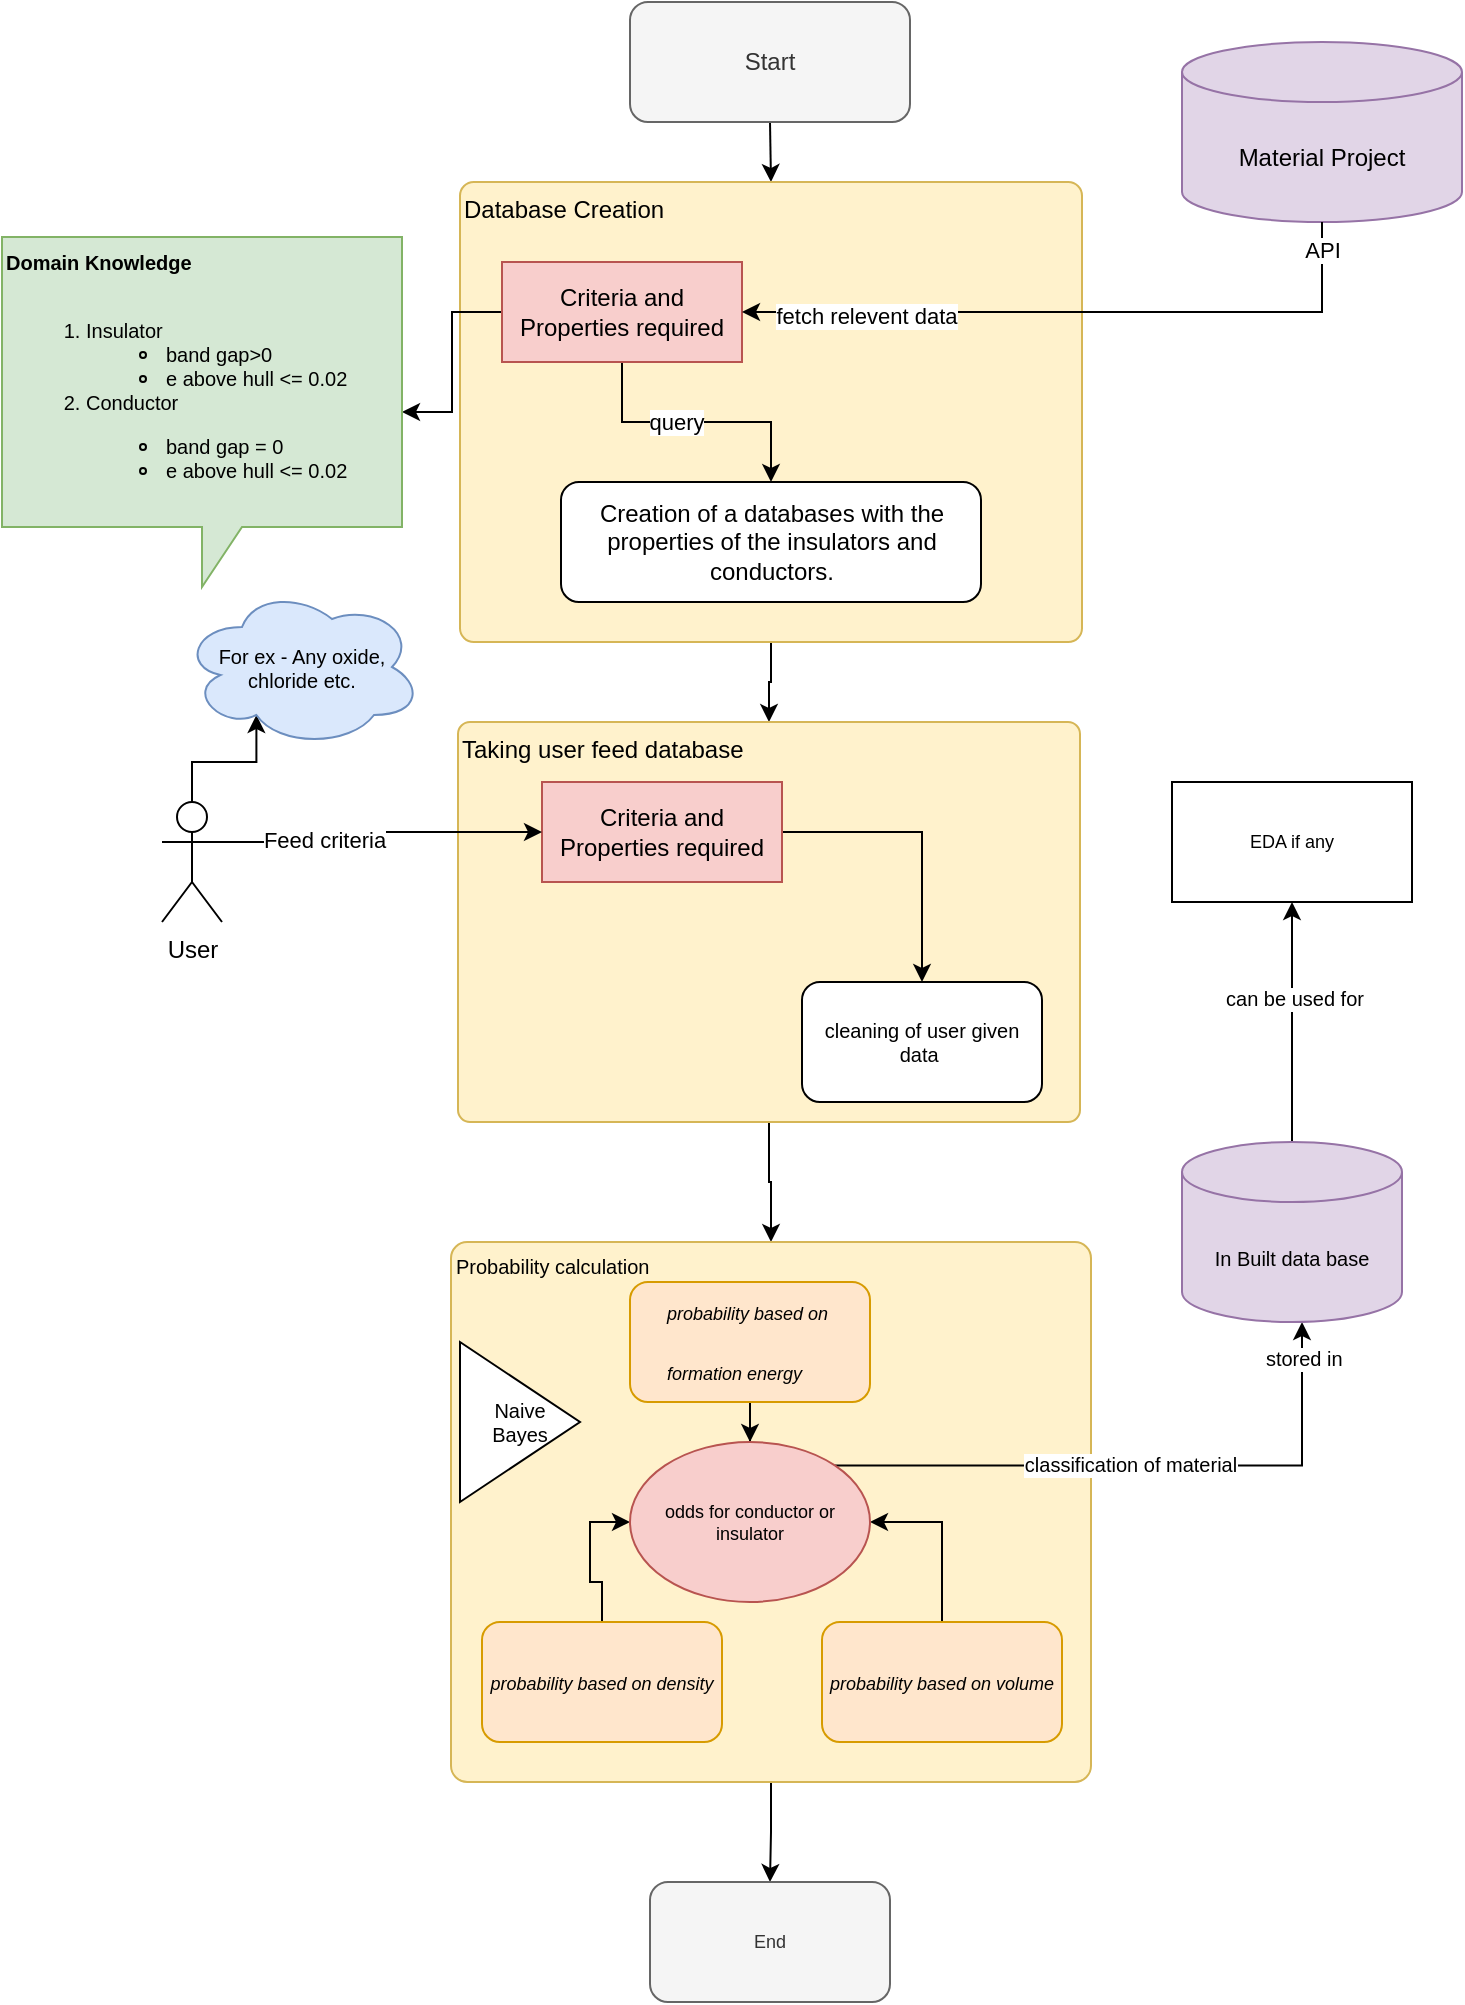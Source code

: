 <mxfile version="20.5.2" type="github"><diagram id="Oz3dzmX1ROrw0n322Tii" name="Page-1"><mxGraphModel dx="865" dy="1645" grid="1" gridSize="10" guides="1" tooltips="1" connect="1" arrows="1" fold="1" page="1" pageScale="1" pageWidth="827" pageHeight="1169" math="0" shadow="0"><root><mxCell id="0"/><mxCell id="1" parent="0"/><mxCell id="VuXSHDpWsT8eohkzpVAj-3" value="Material Project" style="shape=cylinder3;whiteSpace=wrap;html=1;boundedLbl=1;backgroundOutline=1;size=15;fillColor=#e1d5e7;strokeColor=#9673a6;" vertex="1" parent="1"><mxGeometry x="620" y="-1120" width="140" height="90" as="geometry"/></mxCell><mxCell id="VuXSHDpWsT8eohkzpVAj-22" style="edgeStyle=orthogonalEdgeStyle;rounded=0;orthogonalLoop=1;jettySize=auto;html=1;exitX=0.5;exitY=1;exitDx=0;exitDy=0;entryX=0.5;entryY=0;entryDx=0;entryDy=0;" edge="1" parent="1" source="VuXSHDpWsT8eohkzpVAj-5" target="VuXSHDpWsT8eohkzpVAj-6"><mxGeometry relative="1" as="geometry"/></mxCell><mxCell id="VuXSHDpWsT8eohkzpVAj-5" value="Start" style="rounded=1;whiteSpace=wrap;html=1;fillColor=#f5f5f5;fontColor=#333333;strokeColor=#666666;" vertex="1" parent="1"><mxGeometry x="344" y="-1140" width="140" height="60" as="geometry"/></mxCell><mxCell id="VuXSHDpWsT8eohkzpVAj-50" style="edgeStyle=orthogonalEdgeStyle;rounded=0;orthogonalLoop=1;jettySize=auto;html=1;entryX=0.5;entryY=0;entryDx=0;entryDy=0;fontSize=10;" edge="1" parent="1" source="VuXSHDpWsT8eohkzpVAj-6" target="VuXSHDpWsT8eohkzpVAj-28"><mxGeometry relative="1" as="geometry"/></mxCell><mxCell id="VuXSHDpWsT8eohkzpVAj-6" value="&lt;div&gt;Database Creation&lt;/div&gt;" style="rounded=1;whiteSpace=wrap;html=1;arcSize=3;horizontal=1;verticalAlign=top;align=left;labelBackgroundColor=none;fillColor=#fff2cc;strokeColor=#d6b656;" vertex="1" parent="1"><mxGeometry x="259" y="-1050" width="311" height="230" as="geometry"/></mxCell><mxCell id="VuXSHDpWsT8eohkzpVAj-9" value="&lt;span data-darkreader-inline-color=&quot;&quot; data-darkreader-inline-bgcolor=&quot;&quot; style=&quot;text-align: left; background-color: initial; color: rgb(0, 0, 0); --darkreader-inline-bgcolor: initial; --darkreader-inline-color:#e8e6e3;&quot;&gt;Creation of a databases with the properties of the insulators and conductors.&lt;/span&gt;" style="rounded=1;whiteSpace=wrap;html=1;" vertex="1" parent="1"><mxGeometry x="309.5" y="-900" width="210" height="60" as="geometry"/></mxCell><mxCell id="VuXSHDpWsT8eohkzpVAj-13" style="edgeStyle=orthogonalEdgeStyle;rounded=0;orthogonalLoop=1;jettySize=auto;html=1;exitX=0.5;exitY=1;exitDx=0;exitDy=0;entryX=0.5;entryY=0;entryDx=0;entryDy=0;" edge="1" parent="1" source="VuXSHDpWsT8eohkzpVAj-10" target="VuXSHDpWsT8eohkzpVAj-9"><mxGeometry relative="1" as="geometry"/></mxCell><mxCell id="VuXSHDpWsT8eohkzpVAj-14" value="query" style="edgeLabel;html=1;align=center;verticalAlign=middle;resizable=0;points=[];" vertex="1" connectable="0" parent="VuXSHDpWsT8eohkzpVAj-13"><mxGeometry x="-0.161" relative="1" as="geometry"><mxPoint as="offset"/></mxGeometry></mxCell><mxCell id="VuXSHDpWsT8eohkzpVAj-36" style="edgeStyle=orthogonalEdgeStyle;rounded=0;orthogonalLoop=1;jettySize=auto;html=1;exitX=0;exitY=0.5;exitDx=0;exitDy=0;fontSize=10;" edge="1" parent="1" source="VuXSHDpWsT8eohkzpVAj-10" target="VuXSHDpWsT8eohkzpVAj-35"><mxGeometry relative="1" as="geometry"/></mxCell><mxCell id="VuXSHDpWsT8eohkzpVAj-10" value="Criteria and Properties required" style="rounded=0;whiteSpace=wrap;html=1;fillColor=#f8cecc;strokeColor=#b85450;" vertex="1" parent="1"><mxGeometry x="280" y="-1010" width="120" height="50" as="geometry"/></mxCell><mxCell id="VuXSHDpWsT8eohkzpVAj-8" style="edgeStyle=orthogonalEdgeStyle;rounded=0;orthogonalLoop=1;jettySize=auto;html=1;exitX=0.5;exitY=1;exitDx=0;exitDy=0;exitPerimeter=0;entryX=1;entryY=0.5;entryDx=0;entryDy=0;" edge="1" parent="1" source="VuXSHDpWsT8eohkzpVAj-3" target="VuXSHDpWsT8eohkzpVAj-10"><mxGeometry relative="1" as="geometry"/></mxCell><mxCell id="VuXSHDpWsT8eohkzpVAj-20" value="fetch relevent&amp;nbsp;data" style="edgeLabel;html=1;align=center;verticalAlign=middle;resizable=0;points=[];" vertex="1" connectable="0" parent="VuXSHDpWsT8eohkzpVAj-8"><mxGeometry x="0.632" y="2" relative="1" as="geometry"><mxPoint as="offset"/></mxGeometry></mxCell><mxCell id="VuXSHDpWsT8eohkzpVAj-21" value="API" style="edgeLabel;html=1;align=center;verticalAlign=middle;resizable=0;points=[];" vertex="1" connectable="0" parent="VuXSHDpWsT8eohkzpVAj-8"><mxGeometry x="-0.916" relative="1" as="geometry"><mxPoint as="offset"/></mxGeometry></mxCell><mxCell id="VuXSHDpWsT8eohkzpVAj-40" style="edgeStyle=orthogonalEdgeStyle;rounded=0;orthogonalLoop=1;jettySize=auto;html=1;exitX=0.5;exitY=0;exitDx=0;exitDy=0;exitPerimeter=0;entryX=0.31;entryY=0.8;entryDx=0;entryDy=0;entryPerimeter=0;fontSize=10;" edge="1" parent="1" source="VuXSHDpWsT8eohkzpVAj-24" target="VuXSHDpWsT8eohkzpVAj-38"><mxGeometry relative="1" as="geometry"/></mxCell><mxCell id="VuXSHDpWsT8eohkzpVAj-24" value="User" style="shape=umlActor;verticalLabelPosition=bottom;verticalAlign=top;html=1;outlineConnect=0;" vertex="1" parent="1"><mxGeometry x="110" y="-740" width="30" height="60" as="geometry"/></mxCell><mxCell id="VuXSHDpWsT8eohkzpVAj-49" value="" style="edgeStyle=orthogonalEdgeStyle;rounded=0;orthogonalLoop=1;jettySize=auto;html=1;fontSize=10;" edge="1" parent="1" source="VuXSHDpWsT8eohkzpVAj-28" target="VuXSHDpWsT8eohkzpVAj-46"><mxGeometry relative="1" as="geometry"/></mxCell><mxCell id="VuXSHDpWsT8eohkzpVAj-28" value="Taking user feed database&amp;nbsp;" style="rounded=1;whiteSpace=wrap;html=1;arcSize=3;horizontal=1;verticalAlign=top;align=left;fillColor=#fff2cc;strokeColor=#d6b656;" vertex="1" parent="1"><mxGeometry x="258" y="-780" width="311" height="200" as="geometry"/></mxCell><mxCell id="VuXSHDpWsT8eohkzpVAj-43" style="edgeStyle=orthogonalEdgeStyle;rounded=0;orthogonalLoop=1;jettySize=auto;html=1;fontSize=10;" edge="1" parent="1" source="VuXSHDpWsT8eohkzpVAj-30" target="VuXSHDpWsT8eohkzpVAj-42"><mxGeometry relative="1" as="geometry"/></mxCell><mxCell id="VuXSHDpWsT8eohkzpVAj-30" value="Criteria and Properties required" style="rounded=0;whiteSpace=wrap;html=1;fillColor=#f8cecc;strokeColor=#b85450;" vertex="1" parent="1"><mxGeometry x="300" y="-750" width="120" height="50" as="geometry"/></mxCell><mxCell id="VuXSHDpWsT8eohkzpVAj-31" style="edgeStyle=orthogonalEdgeStyle;rounded=0;orthogonalLoop=1;jettySize=auto;html=1;exitX=1;exitY=0.333;exitDx=0;exitDy=0;exitPerimeter=0;entryX=0;entryY=0.5;entryDx=0;entryDy=0;" edge="1" parent="1" source="VuXSHDpWsT8eohkzpVAj-24" target="VuXSHDpWsT8eohkzpVAj-30"><mxGeometry relative="1" as="geometry"/></mxCell><mxCell id="VuXSHDpWsT8eohkzpVAj-32" value="Feed criteria" style="edgeLabel;html=1;align=center;verticalAlign=middle;resizable=0;points=[];" vertex="1" connectable="0" parent="VuXSHDpWsT8eohkzpVAj-31"><mxGeometry x="-0.382" y="1" relative="1" as="geometry"><mxPoint as="offset"/></mxGeometry></mxCell><mxCell id="VuXSHDpWsT8eohkzpVAj-35" value="&lt;font size=&quot;1&quot;&gt;&lt;b&gt;Domain Knowledge&lt;/b&gt;&lt;br&gt;&lt;br&gt;&lt;ol&gt;&lt;li&gt;Insulator&lt;/li&gt;&lt;ul&gt;&lt;li&gt;band gap&amp;gt;0&lt;/li&gt;&lt;li&gt;e above hull &amp;lt;= 0.02&lt;/li&gt;&lt;/ul&gt;&lt;li&gt;Conductor&lt;/li&gt;&lt;/ol&gt;&lt;ul&gt;&lt;ul&gt;&lt;li&gt;&lt;font size=&quot;1&quot;&gt;band gap = 0&lt;/font&gt;&lt;/li&gt;&lt;li&gt;&lt;font size=&quot;1&quot;&gt;e above hull &amp;lt;= 0.02&lt;/font&gt;&lt;/li&gt;&lt;/ul&gt;&lt;/ul&gt;&lt;/font&gt;" style="shape=callout;whiteSpace=wrap;html=1;perimeter=calloutPerimeter;fontSize=9;verticalAlign=top;align=left;fillColor=#d5e8d4;strokeColor=#82b366;" vertex="1" parent="1"><mxGeometry x="30" y="-1022.5" width="200" height="175" as="geometry"/></mxCell><mxCell id="VuXSHDpWsT8eohkzpVAj-38" value="For ex - Any oxide, chloride etc." style="ellipse;shape=cloud;whiteSpace=wrap;html=1;fontSize=10;fillColor=#dae8fc;strokeColor=#6c8ebf;" vertex="1" parent="1"><mxGeometry x="120" y="-847.5" width="120" height="80" as="geometry"/></mxCell><mxCell id="VuXSHDpWsT8eohkzpVAj-42" value="cleaning of user given data&amp;nbsp;" style="rounded=1;whiteSpace=wrap;html=1;fontSize=10;" vertex="1" parent="1"><mxGeometry x="430" y="-650" width="120" height="60" as="geometry"/></mxCell><mxCell id="VuXSHDpWsT8eohkzpVAj-63" style="edgeStyle=orthogonalEdgeStyle;rounded=0;orthogonalLoop=1;jettySize=auto;html=1;exitX=0.5;exitY=1;exitDx=0;exitDy=0;fontFamily=Helvetica;fontSize=9;" edge="1" parent="1" source="VuXSHDpWsT8eohkzpVAj-46" target="VuXSHDpWsT8eohkzpVAj-61"><mxGeometry relative="1" as="geometry"/></mxCell><mxCell id="VuXSHDpWsT8eohkzpVAj-46" value="Probability calculation&lt;br&gt;" style="rounded=1;whiteSpace=wrap;html=1;fontSize=10;arcSize=3;verticalAlign=top;align=left;fillColor=#fff2cc;strokeColor=#d6b656;" vertex="1" parent="1"><mxGeometry x="254.5" y="-520" width="320" height="270" as="geometry"/></mxCell><mxCell id="VuXSHDpWsT8eohkzpVAj-56" value="" style="edgeStyle=orthogonalEdgeStyle;rounded=0;orthogonalLoop=1;jettySize=auto;html=1;fontFamily=Helvetica;fontSize=9;" edge="1" parent="1" source="VuXSHDpWsT8eohkzpVAj-51" target="VuXSHDpWsT8eohkzpVAj-55"><mxGeometry relative="1" as="geometry"/></mxCell><mxCell id="VuXSHDpWsT8eohkzpVAj-51" value="&lt;pre data-darkreader-inline-color=&quot;&quot; style=&quot;box-sizing: unset; line-height: 16.25px; padding: 0 var(--jp-code-padding); font-size: 13px; text-align: start; --darkreader-inline-color:#c9c5be;&quot;&gt;&lt;span data-darkreader-inline-color=&quot;&quot; style=&quot;box-sizing: unset; font-style: italic; --darkreader-inline-color:var(--darkreader-text--darkreader-text--jp-mirror-editor-comment-color); font-size: 9px;&quot; class=&quot;c1&quot;&gt;&lt;font style=&quot;&quot; face=&quot;Helvetica&quot;&gt;&lt;br&gt;&lt;/font&gt;&lt;/span&gt;&lt;/pre&gt;&lt;pre data-darkreader-inline-color=&quot;&quot; style=&quot;box-sizing: unset; line-height: 16.25px; padding: 0 var(--jp-code-padding); font-size: 13px; text-align: start; --darkreader-inline-color:#c9c5be;&quot;&gt;&lt;span data-darkreader-inline-color=&quot;&quot; style=&quot;box-sizing: unset; font-style: italic; --darkreader-inline-color:var(--darkreader-text--darkreader-text--jp-mirror-editor-comment-color); font-size: 9px;&quot; class=&quot;c1&quot;&gt;&lt;font face=&quot;Helvetica&quot;&gt;probability based on &lt;/font&gt;&lt;/span&gt;&lt;/pre&gt;&lt;pre data-darkreader-inline-color=&quot;&quot; style=&quot;box-sizing: unset; line-height: 16.25px; padding: 0 var(--jp-code-padding); font-size: 13px; text-align: start; --darkreader-inline-color:#c9c5be;&quot;&gt;&lt;span data-darkreader-inline-color=&quot;&quot; style=&quot;box-sizing: unset; font-style: italic; --darkreader-inline-color:var(--darkreader-text--darkreader-text--jp-mirror-editor-comment-color); font-size: 9px;&quot; class=&quot;c1&quot;&gt;&lt;font face=&quot;Helvetica&quot;&gt;formation energy&lt;/font&gt;&lt;/span&gt;&lt;/pre&gt;&lt;pre data-darkreader-inline-color=&quot;&quot; style=&quot;box-sizing: unset; line-height: 16.25px; padding: 0 var(--jp-code-padding); color: rgb(211, 207, 202); font-size: 13px; text-align: start; --darkreader-inline-color:#c9c5be;&quot;&gt;&lt;span data-darkreader-inline-color=&quot;&quot; style=&quot;box-sizing: unset; color: var(--darkreader-text--jp-mirror-editor-comment-color); font-style: italic; --darkreader-inline-color:var(--darkreader-text--darkreader-text--jp-mirror-editor-comment-color); font-size: 9px;&quot; class=&quot;c1&quot;&gt;&lt;font face=&quot;Helvetica&quot;&gt;&lt;br&gt;&lt;/font&gt;&lt;/span&gt;&lt;/pre&gt;" style="rounded=1;whiteSpace=wrap;html=1;fontSize=10;fillColor=#ffe6cc;strokeColor=#d79b00;" vertex="1" parent="1"><mxGeometry x="344" y="-500" width="120" height="60" as="geometry"/></mxCell><mxCell id="VuXSHDpWsT8eohkzpVAj-58" style="edgeStyle=orthogonalEdgeStyle;rounded=0;orthogonalLoop=1;jettySize=auto;html=1;entryX=0;entryY=0.5;entryDx=0;entryDy=0;fontFamily=Helvetica;fontSize=9;" edge="1" parent="1" source="VuXSHDpWsT8eohkzpVAj-52" target="VuXSHDpWsT8eohkzpVAj-55"><mxGeometry relative="1" as="geometry"/></mxCell><mxCell id="VuXSHDpWsT8eohkzpVAj-52" value="&lt;pre data-darkreader-inline-color=&quot;&quot; style=&quot;box-sizing: unset; line-height: 16.25px; padding: 0 var(--jp-code-padding); font-size: 13px; text-align: start; --darkreader-inline-color:#c9c5be;&quot;&gt;&lt;span data-darkreader-inline-color=&quot;&quot; style=&quot;box-sizing: unset; font-style: italic; --darkreader-inline-color:var(--darkreader-text--darkreader-text--jp-mirror-editor-comment-color); font-size: 9px;&quot; class=&quot;c1&quot;&gt;&lt;font style=&quot;&quot; face=&quot;Helvetica&quot;&gt;probability based on density&lt;/font&gt;&lt;/span&gt;&lt;/pre&gt;" style="rounded=1;whiteSpace=wrap;html=1;fontSize=10;fillColor=#ffe6cc;strokeColor=#d79b00;" vertex="1" parent="1"><mxGeometry x="270" y="-330" width="120" height="60" as="geometry"/></mxCell><mxCell id="VuXSHDpWsT8eohkzpVAj-57" style="edgeStyle=orthogonalEdgeStyle;rounded=0;orthogonalLoop=1;jettySize=auto;html=1;exitX=0.5;exitY=0;exitDx=0;exitDy=0;entryX=1;entryY=0.5;entryDx=0;entryDy=0;fontFamily=Helvetica;fontSize=9;" edge="1" parent="1" source="VuXSHDpWsT8eohkzpVAj-53" target="VuXSHDpWsT8eohkzpVAj-55"><mxGeometry relative="1" as="geometry"/></mxCell><mxCell id="VuXSHDpWsT8eohkzpVAj-53" value="&lt;pre data-darkreader-inline-color=&quot;&quot; style=&quot;box-sizing: unset; line-height: 16.25px; padding: 0 var(--jp-code-padding); font-size: 13px; text-align: start; --darkreader-inline-color:#c9c5be;&quot;&gt;&lt;span data-darkreader-inline-color=&quot;&quot; style=&quot;box-sizing: unset; font-style: italic; --darkreader-inline-color:var(--darkreader-text--darkreader-text--jp-mirror-editor-comment-color); font-size: 9px;&quot; class=&quot;c1&quot;&gt;&lt;font style=&quot;&quot; face=&quot;Helvetica&quot;&gt;probability based on volume&lt;/font&gt;&lt;/span&gt;&lt;/pre&gt;" style="rounded=1;whiteSpace=wrap;html=1;fontSize=10;fillColor=#ffe6cc;strokeColor=#d79b00;" vertex="1" parent="1"><mxGeometry x="440" y="-330" width="120" height="60" as="geometry"/></mxCell><mxCell id="VuXSHDpWsT8eohkzpVAj-64" style="edgeStyle=orthogonalEdgeStyle;rounded=0;orthogonalLoop=1;jettySize=auto;html=1;exitX=1;exitY=0;exitDx=0;exitDy=0;fontFamily=Helvetica;fontSize=9;" edge="1" parent="1" source="VuXSHDpWsT8eohkzpVAj-55"><mxGeometry relative="1" as="geometry"><mxPoint x="680" y="-480" as="targetPoint"/><Array as="points"><mxPoint x="680" y="-408"/></Array></mxGeometry></mxCell><mxCell id="VuXSHDpWsT8eohkzpVAj-70" value="classification of material" style="edgeLabel;html=1;align=center;verticalAlign=middle;resizable=0;points=[];fontSize=10;fontFamily=Helvetica;" vertex="1" connectable="0" parent="VuXSHDpWsT8eohkzpVAj-64"><mxGeometry x="-0.034" y="1" relative="1" as="geometry"><mxPoint as="offset"/></mxGeometry></mxCell><mxCell id="VuXSHDpWsT8eohkzpVAj-71" value="stored in&amp;nbsp;" style="edgeLabel;html=1;align=center;verticalAlign=middle;resizable=0;points=[];fontSize=10;fontFamily=Helvetica;" vertex="1" connectable="0" parent="VuXSHDpWsT8eohkzpVAj-64"><mxGeometry x="0.886" y="-2" relative="1" as="geometry"><mxPoint as="offset"/></mxGeometry></mxCell><mxCell id="VuXSHDpWsT8eohkzpVAj-55" value="odds for conductor or insulator" style="ellipse;whiteSpace=wrap;html=1;fontFamily=Helvetica;fontSize=9;fillColor=#f8cecc;strokeColor=#b85450;" vertex="1" parent="1"><mxGeometry x="344" y="-420" width="120" height="80" as="geometry"/></mxCell><mxCell id="VuXSHDpWsT8eohkzpVAj-61" value="End" style="rounded=1;whiteSpace=wrap;html=1;fontFamily=Helvetica;fontSize=9;fillColor=#f5f5f5;fontColor=#333333;strokeColor=#666666;" vertex="1" parent="1"><mxGeometry x="354" y="-200" width="120" height="60" as="geometry"/></mxCell><mxCell id="VuXSHDpWsT8eohkzpVAj-68" value="" style="edgeStyle=orthogonalEdgeStyle;rounded=0;orthogonalLoop=1;jettySize=auto;html=1;fontFamily=Helvetica;fontSize=10;" edge="1" parent="1" source="VuXSHDpWsT8eohkzpVAj-65" target="VuXSHDpWsT8eohkzpVAj-67"><mxGeometry relative="1" as="geometry"/></mxCell><mxCell id="VuXSHDpWsT8eohkzpVAj-72" value="can be used for" style="edgeLabel;html=1;align=center;verticalAlign=middle;resizable=0;points=[];fontSize=10;fontFamily=Helvetica;" vertex="1" connectable="0" parent="VuXSHDpWsT8eohkzpVAj-68"><mxGeometry x="0.211" y="-1" relative="1" as="geometry"><mxPoint as="offset"/></mxGeometry></mxCell><mxCell id="VuXSHDpWsT8eohkzpVAj-65" value="&lt;font size=&quot;1&quot;&gt;In Built data base&lt;/font&gt;" style="shape=cylinder3;whiteSpace=wrap;html=1;boundedLbl=1;backgroundOutline=1;size=15;fontFamily=Helvetica;fontSize=9;fillColor=#e1d5e7;strokeColor=#9673a6;" vertex="1" parent="1"><mxGeometry x="620" y="-570" width="110" height="90" as="geometry"/></mxCell><mxCell id="VuXSHDpWsT8eohkzpVAj-67" value="EDA if any" style="whiteSpace=wrap;html=1;fontSize=9;" vertex="1" parent="1"><mxGeometry x="615" y="-750" width="120" height="60" as="geometry"/></mxCell><mxCell id="VuXSHDpWsT8eohkzpVAj-73" value="Naive&lt;br&gt;&lt;div style=&quot;text-align: left;&quot;&gt;&lt;span data-darkreader-inline-color=&quot;&quot; data-darkreader-inline-bgcolor=&quot;&quot; style=&quot;background-color: initial; color: rgb(0, 0, 0); --darkreader-inline-bgcolor: initial; --darkreader-inline-color:#e8e6e3;&quot;&gt;Bayes&lt;/span&gt;&lt;/div&gt;" style="triangle;whiteSpace=wrap;html=1;fontFamily=Helvetica;fontSize=10;" vertex="1" parent="1"><mxGeometry x="259" y="-470" width="60" height="80" as="geometry"/></mxCell></root></mxGraphModel></diagram></mxfile>